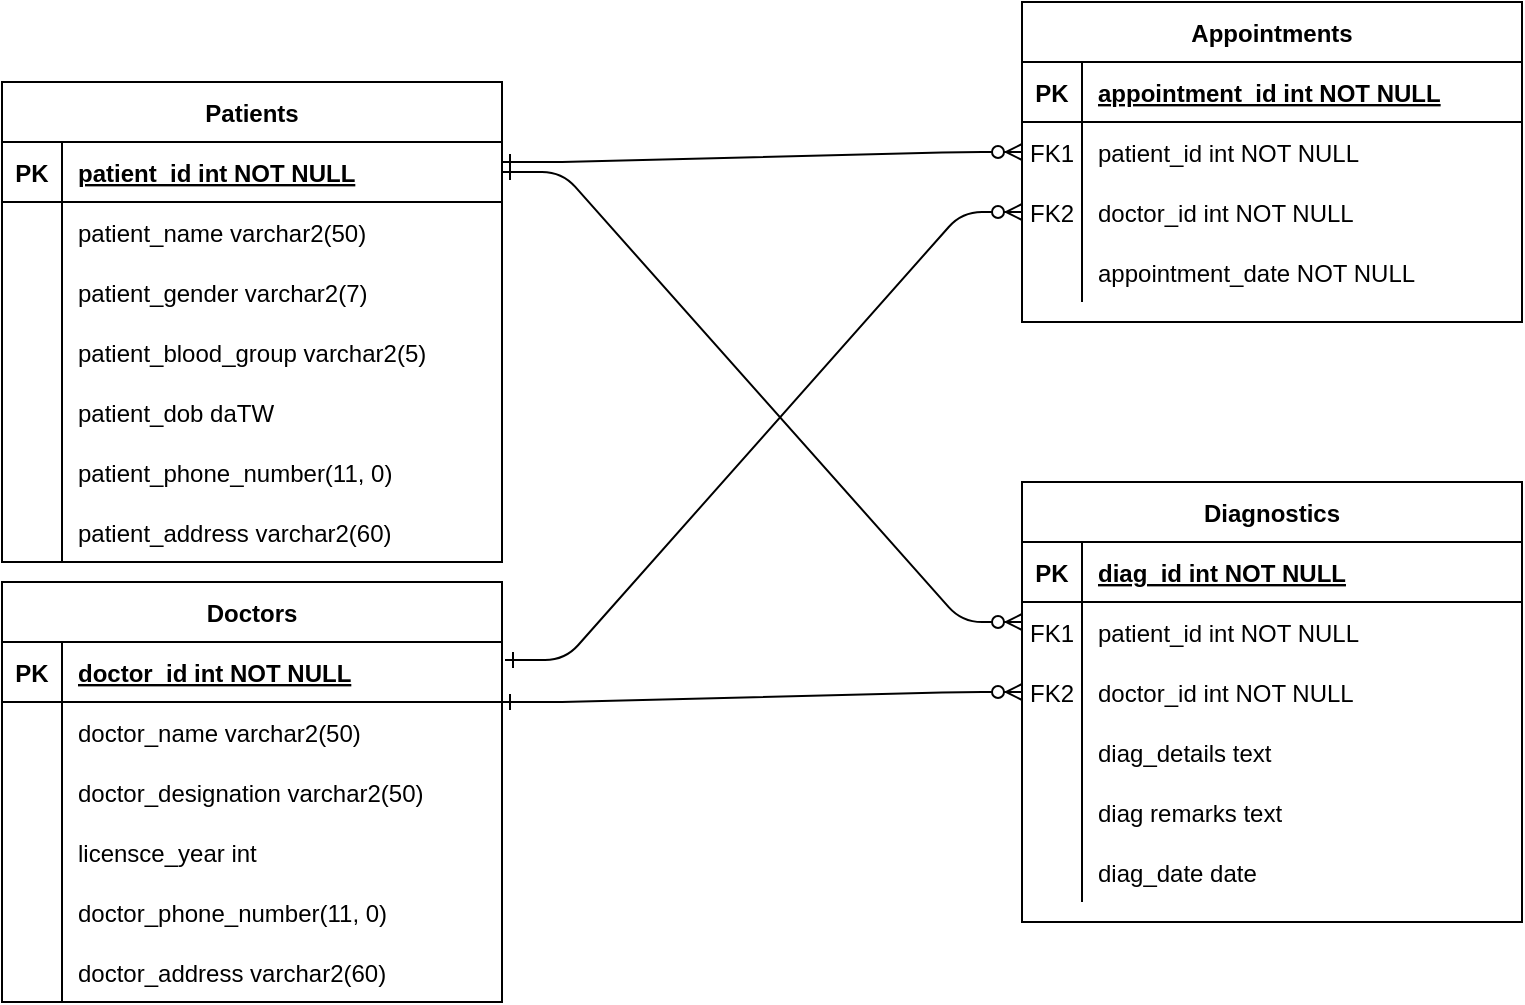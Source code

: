 <mxfile version="15.8.7" type="device"><diagram id="R2lEEEUBdFMjLlhIrx00" name="Page-1"><mxGraphModel dx="1038" dy="689" grid="1" gridSize="10" guides="1" tooltips="1" connect="1" arrows="1" fold="1" page="1" pageScale="1" pageWidth="850" pageHeight="1100" math="0" shadow="0" extFonts="Permanent Marker^https://fonts.googleapis.com/css?family=Permanent+Marker"><root><mxCell id="0"/><mxCell id="1" parent="0"/><mxCell id="C-vyLk0tnHw3VtMMgP7b-2" value="Appointments" style="shape=table;startSize=30;container=1;collapsible=1;childLayout=tableLayout;fixedRows=1;rowLines=0;fontStyle=1;align=center;resizeLast=1;" parent="1" vertex="1"><mxGeometry x="630" y="80" width="250" height="160" as="geometry"/></mxCell><mxCell id="C-vyLk0tnHw3VtMMgP7b-3" value="" style="shape=partialRectangle;collapsible=0;dropTarget=0;pointerEvents=0;fillColor=none;points=[[0,0.5],[1,0.5]];portConstraint=eastwest;top=0;left=0;right=0;bottom=1;" parent="C-vyLk0tnHw3VtMMgP7b-2" vertex="1"><mxGeometry y="30" width="250" height="30" as="geometry"/></mxCell><mxCell id="C-vyLk0tnHw3VtMMgP7b-4" value="PK" style="shape=partialRectangle;overflow=hidden;connectable=0;fillColor=none;top=0;left=0;bottom=0;right=0;fontStyle=1;" parent="C-vyLk0tnHw3VtMMgP7b-3" vertex="1"><mxGeometry width="30" height="30" as="geometry"><mxRectangle width="30" height="30" as="alternateBounds"/></mxGeometry></mxCell><mxCell id="C-vyLk0tnHw3VtMMgP7b-5" value="appointment_id int NOT NULL " style="shape=partialRectangle;overflow=hidden;connectable=0;fillColor=none;top=0;left=0;bottom=0;right=0;align=left;spacingLeft=6;fontStyle=5;" parent="C-vyLk0tnHw3VtMMgP7b-3" vertex="1"><mxGeometry x="30" width="220" height="30" as="geometry"><mxRectangle width="220" height="30" as="alternateBounds"/></mxGeometry></mxCell><mxCell id="C-vyLk0tnHw3VtMMgP7b-6" value="" style="shape=partialRectangle;collapsible=0;dropTarget=0;pointerEvents=0;fillColor=none;points=[[0,0.5],[1,0.5]];portConstraint=eastwest;top=0;left=0;right=0;bottom=0;" parent="C-vyLk0tnHw3VtMMgP7b-2" vertex="1"><mxGeometry y="60" width="250" height="30" as="geometry"/></mxCell><mxCell id="C-vyLk0tnHw3VtMMgP7b-7" value="FK1" style="shape=partialRectangle;overflow=hidden;connectable=0;fillColor=none;top=0;left=0;bottom=0;right=0;" parent="C-vyLk0tnHw3VtMMgP7b-6" vertex="1"><mxGeometry width="30" height="30" as="geometry"><mxRectangle width="30" height="30" as="alternateBounds"/></mxGeometry></mxCell><mxCell id="C-vyLk0tnHw3VtMMgP7b-8" value="patient_id int NOT NULL" style="shape=partialRectangle;overflow=hidden;connectable=0;fillColor=none;top=0;left=0;bottom=0;right=0;align=left;spacingLeft=6;" parent="C-vyLk0tnHw3VtMMgP7b-6" vertex="1"><mxGeometry x="30" width="220" height="30" as="geometry"><mxRectangle width="220" height="30" as="alternateBounds"/></mxGeometry></mxCell><mxCell id="C-vyLk0tnHw3VtMMgP7b-9" value="" style="shape=partialRectangle;collapsible=0;dropTarget=0;pointerEvents=0;fillColor=none;points=[[0,0.5],[1,0.5]];portConstraint=eastwest;top=0;left=0;right=0;bottom=0;" parent="C-vyLk0tnHw3VtMMgP7b-2" vertex="1"><mxGeometry y="90" width="250" height="30" as="geometry"/></mxCell><mxCell id="C-vyLk0tnHw3VtMMgP7b-10" value="FK2" style="shape=partialRectangle;overflow=hidden;connectable=0;fillColor=none;top=0;left=0;bottom=0;right=0;" parent="C-vyLk0tnHw3VtMMgP7b-9" vertex="1"><mxGeometry width="30" height="30" as="geometry"><mxRectangle width="30" height="30" as="alternateBounds"/></mxGeometry></mxCell><mxCell id="C-vyLk0tnHw3VtMMgP7b-11" value="doctor_id int NOT NULL" style="shape=partialRectangle;overflow=hidden;connectable=0;fillColor=none;top=0;left=0;bottom=0;right=0;align=left;spacingLeft=6;" parent="C-vyLk0tnHw3VtMMgP7b-9" vertex="1"><mxGeometry x="30" width="220" height="30" as="geometry"><mxRectangle width="220" height="30" as="alternateBounds"/></mxGeometry></mxCell><mxCell id="tdUqS-O35dDOrf7kRQdv-52" value="" style="shape=partialRectangle;collapsible=0;dropTarget=0;pointerEvents=0;fillColor=none;points=[[0,0.5],[1,0.5]];portConstraint=eastwest;top=0;left=0;right=0;bottom=0;" parent="C-vyLk0tnHw3VtMMgP7b-2" vertex="1"><mxGeometry y="120" width="250" height="30" as="geometry"/></mxCell><mxCell id="tdUqS-O35dDOrf7kRQdv-53" value="" style="shape=partialRectangle;overflow=hidden;connectable=0;fillColor=none;top=0;left=0;bottom=0;right=0;" parent="tdUqS-O35dDOrf7kRQdv-52" vertex="1"><mxGeometry width="30" height="30" as="geometry"><mxRectangle width="30" height="30" as="alternateBounds"/></mxGeometry></mxCell><mxCell id="tdUqS-O35dDOrf7kRQdv-54" value="appointment_date NOT NULL" style="shape=partialRectangle;overflow=hidden;connectable=0;fillColor=none;top=0;left=0;bottom=0;right=0;align=left;spacingLeft=6;" parent="tdUqS-O35dDOrf7kRQdv-52" vertex="1"><mxGeometry x="30" width="220" height="30" as="geometry"><mxRectangle width="220" height="30" as="alternateBounds"/></mxGeometry></mxCell><mxCell id="C-vyLk0tnHw3VtMMgP7b-13" value="Diagnostics" style="shape=table;startSize=30;container=1;collapsible=1;childLayout=tableLayout;fixedRows=1;rowLines=0;fontStyle=1;align=center;resizeLast=1;" parent="1" vertex="1"><mxGeometry x="630" y="320" width="250" height="220" as="geometry"/></mxCell><mxCell id="C-vyLk0tnHw3VtMMgP7b-14" value="" style="shape=partialRectangle;collapsible=0;dropTarget=0;pointerEvents=0;fillColor=none;points=[[0,0.5],[1,0.5]];portConstraint=eastwest;top=0;left=0;right=0;bottom=1;" parent="C-vyLk0tnHw3VtMMgP7b-13" vertex="1"><mxGeometry y="30" width="250" height="30" as="geometry"/></mxCell><mxCell id="C-vyLk0tnHw3VtMMgP7b-15" value="PK" style="shape=partialRectangle;overflow=hidden;connectable=0;fillColor=none;top=0;left=0;bottom=0;right=0;fontStyle=1;" parent="C-vyLk0tnHw3VtMMgP7b-14" vertex="1"><mxGeometry width="30" height="30" as="geometry"><mxRectangle width="30" height="30" as="alternateBounds"/></mxGeometry></mxCell><mxCell id="C-vyLk0tnHw3VtMMgP7b-16" value="diag_id int NOT NULL " style="shape=partialRectangle;overflow=hidden;connectable=0;fillColor=none;top=0;left=0;bottom=0;right=0;align=left;spacingLeft=6;fontStyle=5;" parent="C-vyLk0tnHw3VtMMgP7b-14" vertex="1"><mxGeometry x="30" width="220" height="30" as="geometry"><mxRectangle width="220" height="30" as="alternateBounds"/></mxGeometry></mxCell><mxCell id="C-vyLk0tnHw3VtMMgP7b-17" value="" style="shape=partialRectangle;collapsible=0;dropTarget=0;pointerEvents=0;fillColor=none;points=[[0,0.5],[1,0.5]];portConstraint=eastwest;top=0;left=0;right=0;bottom=0;" parent="C-vyLk0tnHw3VtMMgP7b-13" vertex="1"><mxGeometry y="60" width="250" height="30" as="geometry"/></mxCell><mxCell id="C-vyLk0tnHw3VtMMgP7b-18" value="FK1" style="shape=partialRectangle;overflow=hidden;connectable=0;fillColor=none;top=0;left=0;bottom=0;right=0;" parent="C-vyLk0tnHw3VtMMgP7b-17" vertex="1"><mxGeometry width="30" height="30" as="geometry"><mxRectangle width="30" height="30" as="alternateBounds"/></mxGeometry></mxCell><mxCell id="C-vyLk0tnHw3VtMMgP7b-19" value="patient_id int NOT NULL" style="shape=partialRectangle;overflow=hidden;connectable=0;fillColor=none;top=0;left=0;bottom=0;right=0;align=left;spacingLeft=6;" parent="C-vyLk0tnHw3VtMMgP7b-17" vertex="1"><mxGeometry x="30" width="220" height="30" as="geometry"><mxRectangle width="220" height="30" as="alternateBounds"/></mxGeometry></mxCell><mxCell id="C-vyLk0tnHw3VtMMgP7b-20" value="" style="shape=partialRectangle;collapsible=0;dropTarget=0;pointerEvents=0;fillColor=none;points=[[0,0.5],[1,0.5]];portConstraint=eastwest;top=0;left=0;right=0;bottom=0;" parent="C-vyLk0tnHw3VtMMgP7b-13" vertex="1"><mxGeometry y="90" width="250" height="30" as="geometry"/></mxCell><mxCell id="C-vyLk0tnHw3VtMMgP7b-21" value="FK2" style="shape=partialRectangle;overflow=hidden;connectable=0;fillColor=none;top=0;left=0;bottom=0;right=0;" parent="C-vyLk0tnHw3VtMMgP7b-20" vertex="1"><mxGeometry width="30" height="30" as="geometry"><mxRectangle width="30" height="30" as="alternateBounds"/></mxGeometry></mxCell><mxCell id="C-vyLk0tnHw3VtMMgP7b-22" value="doctor_id int NOT NULL" style="shape=partialRectangle;overflow=hidden;connectable=0;fillColor=none;top=0;left=0;bottom=0;right=0;align=left;spacingLeft=6;" parent="C-vyLk0tnHw3VtMMgP7b-20" vertex="1"><mxGeometry x="30" width="220" height="30" as="geometry"><mxRectangle width="220" height="30" as="alternateBounds"/></mxGeometry></mxCell><mxCell id="tdUqS-O35dDOrf7kRQdv-57" value="" style="shape=partialRectangle;collapsible=0;dropTarget=0;pointerEvents=0;fillColor=none;points=[[0,0.5],[1,0.5]];portConstraint=eastwest;top=0;left=0;right=0;bottom=0;" parent="C-vyLk0tnHw3VtMMgP7b-13" vertex="1"><mxGeometry y="120" width="250" height="30" as="geometry"/></mxCell><mxCell id="tdUqS-O35dDOrf7kRQdv-58" value="" style="shape=partialRectangle;overflow=hidden;connectable=0;fillColor=none;top=0;left=0;bottom=0;right=0;" parent="tdUqS-O35dDOrf7kRQdv-57" vertex="1"><mxGeometry width="30" height="30" as="geometry"><mxRectangle width="30" height="30" as="alternateBounds"/></mxGeometry></mxCell><mxCell id="tdUqS-O35dDOrf7kRQdv-59" value="diag_details text" style="shape=partialRectangle;overflow=hidden;connectable=0;fillColor=none;top=0;left=0;bottom=0;right=0;align=left;spacingLeft=6;" parent="tdUqS-O35dDOrf7kRQdv-57" vertex="1"><mxGeometry x="30" width="220" height="30" as="geometry"><mxRectangle width="220" height="30" as="alternateBounds"/></mxGeometry></mxCell><mxCell id="tdUqS-O35dDOrf7kRQdv-60" value="" style="shape=partialRectangle;collapsible=0;dropTarget=0;pointerEvents=0;fillColor=none;points=[[0,0.5],[1,0.5]];portConstraint=eastwest;top=0;left=0;right=0;bottom=0;" parent="C-vyLk0tnHw3VtMMgP7b-13" vertex="1"><mxGeometry y="150" width="250" height="30" as="geometry"/></mxCell><mxCell id="tdUqS-O35dDOrf7kRQdv-61" value="" style="shape=partialRectangle;overflow=hidden;connectable=0;fillColor=none;top=0;left=0;bottom=0;right=0;" parent="tdUqS-O35dDOrf7kRQdv-60" vertex="1"><mxGeometry width="30" height="30" as="geometry"><mxRectangle width="30" height="30" as="alternateBounds"/></mxGeometry></mxCell><mxCell id="tdUqS-O35dDOrf7kRQdv-62" value="diag remarks text" style="shape=partialRectangle;overflow=hidden;connectable=0;fillColor=none;top=0;left=0;bottom=0;right=0;align=left;spacingLeft=6;" parent="tdUqS-O35dDOrf7kRQdv-60" vertex="1"><mxGeometry x="30" width="220" height="30" as="geometry"><mxRectangle width="220" height="30" as="alternateBounds"/></mxGeometry></mxCell><mxCell id="tdUqS-O35dDOrf7kRQdv-63" value="" style="shape=partialRectangle;collapsible=0;dropTarget=0;pointerEvents=0;fillColor=none;points=[[0,0.5],[1,0.5]];portConstraint=eastwest;top=0;left=0;right=0;bottom=0;" parent="C-vyLk0tnHw3VtMMgP7b-13" vertex="1"><mxGeometry y="180" width="250" height="30" as="geometry"/></mxCell><mxCell id="tdUqS-O35dDOrf7kRQdv-64" value="" style="shape=partialRectangle;overflow=hidden;connectable=0;fillColor=none;top=0;left=0;bottom=0;right=0;" parent="tdUqS-O35dDOrf7kRQdv-63" vertex="1"><mxGeometry width="30" height="30" as="geometry"><mxRectangle width="30" height="30" as="alternateBounds"/></mxGeometry></mxCell><mxCell id="tdUqS-O35dDOrf7kRQdv-65" value="diag_date date" style="shape=partialRectangle;overflow=hidden;connectable=0;fillColor=none;top=0;left=0;bottom=0;right=0;align=left;spacingLeft=6;" parent="tdUqS-O35dDOrf7kRQdv-63" vertex="1"><mxGeometry x="30" width="220" height="30" as="geometry"><mxRectangle width="220" height="30" as="alternateBounds"/></mxGeometry></mxCell><mxCell id="C-vyLk0tnHw3VtMMgP7b-23" value="Patients" style="shape=table;startSize=30;container=1;collapsible=1;childLayout=tableLayout;fixedRows=1;rowLines=0;fontStyle=1;align=center;resizeLast=1;" parent="1" vertex="1"><mxGeometry x="120" y="120" width="250" height="240" as="geometry"/></mxCell><mxCell id="C-vyLk0tnHw3VtMMgP7b-24" value="" style="shape=partialRectangle;collapsible=0;dropTarget=0;pointerEvents=0;fillColor=none;points=[[0,0.5],[1,0.5]];portConstraint=eastwest;top=0;left=0;right=0;bottom=1;" parent="C-vyLk0tnHw3VtMMgP7b-23" vertex="1"><mxGeometry y="30" width="250" height="30" as="geometry"/></mxCell><mxCell id="C-vyLk0tnHw3VtMMgP7b-25" value="PK" style="shape=partialRectangle;overflow=hidden;connectable=0;fillColor=none;top=0;left=0;bottom=0;right=0;fontStyle=1;" parent="C-vyLk0tnHw3VtMMgP7b-24" vertex="1"><mxGeometry width="30.0" height="30" as="geometry"><mxRectangle width="30.0" height="30" as="alternateBounds"/></mxGeometry></mxCell><mxCell id="C-vyLk0tnHw3VtMMgP7b-26" value="patient_id int NOT NULL " style="shape=partialRectangle;overflow=hidden;connectable=0;fillColor=none;top=0;left=0;bottom=0;right=0;align=left;spacingLeft=6;fontStyle=5;" parent="C-vyLk0tnHw3VtMMgP7b-24" vertex="1"><mxGeometry x="30.0" width="220.0" height="30" as="geometry"><mxRectangle width="220.0" height="30" as="alternateBounds"/></mxGeometry></mxCell><mxCell id="C-vyLk0tnHw3VtMMgP7b-27" value="" style="shape=partialRectangle;collapsible=0;dropTarget=0;pointerEvents=0;fillColor=none;points=[[0,0.5],[1,0.5]];portConstraint=eastwest;top=0;left=0;right=0;bottom=0;" parent="C-vyLk0tnHw3VtMMgP7b-23" vertex="1"><mxGeometry y="60" width="250" height="30" as="geometry"/></mxCell><mxCell id="C-vyLk0tnHw3VtMMgP7b-28" value="" style="shape=partialRectangle;overflow=hidden;connectable=0;fillColor=none;top=0;left=0;bottom=0;right=0;" parent="C-vyLk0tnHw3VtMMgP7b-27" vertex="1"><mxGeometry width="30.0" height="30" as="geometry"><mxRectangle width="30.0" height="30" as="alternateBounds"/></mxGeometry></mxCell><mxCell id="C-vyLk0tnHw3VtMMgP7b-29" value="patient_name varchar2(50)" style="shape=partialRectangle;overflow=hidden;connectable=0;fillColor=none;top=0;left=0;bottom=0;right=0;align=left;spacingLeft=6;" parent="C-vyLk0tnHw3VtMMgP7b-27" vertex="1"><mxGeometry x="30.0" width="220.0" height="30" as="geometry"><mxRectangle width="220.0" height="30" as="alternateBounds"/></mxGeometry></mxCell><mxCell id="tdUqS-O35dDOrf7kRQdv-1" value="" style="shape=partialRectangle;collapsible=0;dropTarget=0;pointerEvents=0;fillColor=none;points=[[0,0.5],[1,0.5]];portConstraint=eastwest;top=0;left=0;right=0;bottom=0;" parent="C-vyLk0tnHw3VtMMgP7b-23" vertex="1"><mxGeometry y="90" width="250" height="30" as="geometry"/></mxCell><mxCell id="tdUqS-O35dDOrf7kRQdv-2" value="" style="shape=partialRectangle;overflow=hidden;connectable=0;fillColor=none;top=0;left=0;bottom=0;right=0;" parent="tdUqS-O35dDOrf7kRQdv-1" vertex="1"><mxGeometry width="30.0" height="30" as="geometry"><mxRectangle width="30.0" height="30" as="alternateBounds"/></mxGeometry></mxCell><mxCell id="tdUqS-O35dDOrf7kRQdv-3" value="patient_gender varchar2(7)" style="shape=partialRectangle;overflow=hidden;connectable=0;fillColor=none;top=0;left=0;bottom=0;right=0;align=left;spacingLeft=6;" parent="tdUqS-O35dDOrf7kRQdv-1" vertex="1"><mxGeometry x="30.0" width="220.0" height="30" as="geometry"><mxRectangle width="220.0" height="30" as="alternateBounds"/></mxGeometry></mxCell><mxCell id="tdUqS-O35dDOrf7kRQdv-46" value="" style="shape=partialRectangle;collapsible=0;dropTarget=0;pointerEvents=0;fillColor=none;points=[[0,0.5],[1,0.5]];portConstraint=eastwest;top=0;left=0;right=0;bottom=0;" parent="C-vyLk0tnHw3VtMMgP7b-23" vertex="1"><mxGeometry y="120" width="250" height="30" as="geometry"/></mxCell><mxCell id="tdUqS-O35dDOrf7kRQdv-47" value="" style="shape=partialRectangle;overflow=hidden;connectable=0;fillColor=none;top=0;left=0;bottom=0;right=0;" parent="tdUqS-O35dDOrf7kRQdv-46" vertex="1"><mxGeometry width="30.0" height="30" as="geometry"><mxRectangle width="30.0" height="30" as="alternateBounds"/></mxGeometry></mxCell><mxCell id="tdUqS-O35dDOrf7kRQdv-48" value="patient_blood_group varchar2(5)" style="shape=partialRectangle;overflow=hidden;connectable=0;fillColor=none;top=0;left=0;bottom=0;right=0;align=left;spacingLeft=6;" parent="tdUqS-O35dDOrf7kRQdv-46" vertex="1"><mxGeometry x="30.0" width="220.0" height="30" as="geometry"><mxRectangle width="220.0" height="30" as="alternateBounds"/></mxGeometry></mxCell><mxCell id="tdUqS-O35dDOrf7kRQdv-4" value="" style="shape=partialRectangle;collapsible=0;dropTarget=0;pointerEvents=0;fillColor=none;points=[[0,0.5],[1,0.5]];portConstraint=eastwest;top=0;left=0;right=0;bottom=0;" parent="C-vyLk0tnHw3VtMMgP7b-23" vertex="1"><mxGeometry y="150" width="250" height="30" as="geometry"/></mxCell><mxCell id="tdUqS-O35dDOrf7kRQdv-5" value="" style="shape=partialRectangle;overflow=hidden;connectable=0;fillColor=none;top=0;left=0;bottom=0;right=0;" parent="tdUqS-O35dDOrf7kRQdv-4" vertex="1"><mxGeometry width="30.0" height="30" as="geometry"><mxRectangle width="30.0" height="30" as="alternateBounds"/></mxGeometry></mxCell><mxCell id="tdUqS-O35dDOrf7kRQdv-6" value="patient_dob daTW" style="shape=partialRectangle;overflow=hidden;connectable=0;fillColor=none;top=0;left=0;bottom=0;right=0;align=left;spacingLeft=6;" parent="tdUqS-O35dDOrf7kRQdv-4" vertex="1"><mxGeometry x="30.0" width="220.0" height="30" as="geometry"><mxRectangle width="220.0" height="30" as="alternateBounds"/></mxGeometry></mxCell><mxCell id="tdUqS-O35dDOrf7kRQdv-16" value="" style="shape=partialRectangle;collapsible=0;dropTarget=0;pointerEvents=0;fillColor=none;points=[[0,0.5],[1,0.5]];portConstraint=eastwest;top=0;left=0;right=0;bottom=0;" parent="C-vyLk0tnHw3VtMMgP7b-23" vertex="1"><mxGeometry y="180" width="250" height="30" as="geometry"/></mxCell><mxCell id="tdUqS-O35dDOrf7kRQdv-17" value="" style="shape=partialRectangle;overflow=hidden;connectable=0;fillColor=none;top=0;left=0;bottom=0;right=0;" parent="tdUqS-O35dDOrf7kRQdv-16" vertex="1"><mxGeometry width="30.0" height="30" as="geometry"><mxRectangle width="30.0" height="30" as="alternateBounds"/></mxGeometry></mxCell><mxCell id="tdUqS-O35dDOrf7kRQdv-18" value="patient_phone_number(11, 0)" style="shape=partialRectangle;overflow=hidden;connectable=0;fillColor=none;top=0;left=0;bottom=0;right=0;align=left;spacingLeft=6;" parent="tdUqS-O35dDOrf7kRQdv-16" vertex="1"><mxGeometry x="30.0" width="220.0" height="30" as="geometry"><mxRectangle width="220.0" height="30" as="alternateBounds"/></mxGeometry></mxCell><mxCell id="tdUqS-O35dDOrf7kRQdv-40" value="" style="shape=partialRectangle;collapsible=0;dropTarget=0;pointerEvents=0;fillColor=none;points=[[0,0.5],[1,0.5]];portConstraint=eastwest;top=0;left=0;right=0;bottom=0;" parent="C-vyLk0tnHw3VtMMgP7b-23" vertex="1"><mxGeometry y="210" width="250" height="30" as="geometry"/></mxCell><mxCell id="tdUqS-O35dDOrf7kRQdv-41" value="" style="shape=partialRectangle;overflow=hidden;connectable=0;fillColor=none;top=0;left=0;bottom=0;right=0;" parent="tdUqS-O35dDOrf7kRQdv-40" vertex="1"><mxGeometry width="30.0" height="30" as="geometry"><mxRectangle width="30.0" height="30" as="alternateBounds"/></mxGeometry></mxCell><mxCell id="tdUqS-O35dDOrf7kRQdv-42" value="patient_address varchar2(60)" style="shape=partialRectangle;overflow=hidden;connectable=0;fillColor=none;top=0;left=0;bottom=0;right=0;align=left;spacingLeft=6;" parent="tdUqS-O35dDOrf7kRQdv-40" vertex="1"><mxGeometry x="30.0" width="220.0" height="30" as="geometry"><mxRectangle width="220.0" height="30" as="alternateBounds"/></mxGeometry></mxCell><mxCell id="tdUqS-O35dDOrf7kRQdv-19" value="" style="edgeStyle=entityRelationEdgeStyle;endArrow=ERzeroToMany;startArrow=ERone;endFill=1;startFill=0;entryX=0;entryY=0.5;entryDx=0;entryDy=0;" parent="1" target="C-vyLk0tnHw3VtMMgP7b-6" edge="1"><mxGeometry width="100" height="100" relative="1" as="geometry"><mxPoint x="370" y="160" as="sourcePoint"/><mxPoint x="450" y="190" as="targetPoint"/></mxGeometry></mxCell><mxCell id="tdUqS-O35dDOrf7kRQdv-21" value="Doctors" style="shape=table;startSize=30;container=1;collapsible=1;childLayout=tableLayout;fixedRows=1;rowLines=0;fontStyle=1;align=center;resizeLast=1;" parent="1" vertex="1"><mxGeometry x="120" y="370" width="250" height="210" as="geometry"/></mxCell><mxCell id="tdUqS-O35dDOrf7kRQdv-22" value="" style="shape=partialRectangle;collapsible=0;dropTarget=0;pointerEvents=0;fillColor=none;points=[[0,0.5],[1,0.5]];portConstraint=eastwest;top=0;left=0;right=0;bottom=1;" parent="tdUqS-O35dDOrf7kRQdv-21" vertex="1"><mxGeometry y="30" width="250" height="30" as="geometry"/></mxCell><mxCell id="tdUqS-O35dDOrf7kRQdv-23" value="PK" style="shape=partialRectangle;overflow=hidden;connectable=0;fillColor=none;top=0;left=0;bottom=0;right=0;fontStyle=1;" parent="tdUqS-O35dDOrf7kRQdv-22" vertex="1"><mxGeometry width="30.0" height="30" as="geometry"><mxRectangle width="30.0" height="30" as="alternateBounds"/></mxGeometry></mxCell><mxCell id="tdUqS-O35dDOrf7kRQdv-24" value="doctor_id int NOT NULL " style="shape=partialRectangle;overflow=hidden;connectable=0;fillColor=none;top=0;left=0;bottom=0;right=0;align=left;spacingLeft=6;fontStyle=5;" parent="tdUqS-O35dDOrf7kRQdv-22" vertex="1"><mxGeometry x="30.0" width="220.0" height="30" as="geometry"><mxRectangle width="220.0" height="30" as="alternateBounds"/></mxGeometry></mxCell><mxCell id="tdUqS-O35dDOrf7kRQdv-25" value="" style="shape=partialRectangle;collapsible=0;dropTarget=0;pointerEvents=0;fillColor=none;points=[[0,0.5],[1,0.5]];portConstraint=eastwest;top=0;left=0;right=0;bottom=0;" parent="tdUqS-O35dDOrf7kRQdv-21" vertex="1"><mxGeometry y="60" width="250" height="30" as="geometry"/></mxCell><mxCell id="tdUqS-O35dDOrf7kRQdv-26" value="" style="shape=partialRectangle;overflow=hidden;connectable=0;fillColor=none;top=0;left=0;bottom=0;right=0;" parent="tdUqS-O35dDOrf7kRQdv-25" vertex="1"><mxGeometry width="30.0" height="30" as="geometry"><mxRectangle width="30.0" height="30" as="alternateBounds"/></mxGeometry></mxCell><mxCell id="tdUqS-O35dDOrf7kRQdv-27" value="doctor_name varchar2(50)" style="shape=partialRectangle;overflow=hidden;connectable=0;fillColor=none;top=0;left=0;bottom=0;right=0;align=left;spacingLeft=6;" parent="tdUqS-O35dDOrf7kRQdv-25" vertex="1"><mxGeometry x="30.0" width="220.0" height="30" as="geometry"><mxRectangle width="220.0" height="30" as="alternateBounds"/></mxGeometry></mxCell><mxCell id="tdUqS-O35dDOrf7kRQdv-28" value="" style="shape=partialRectangle;collapsible=0;dropTarget=0;pointerEvents=0;fillColor=none;points=[[0,0.5],[1,0.5]];portConstraint=eastwest;top=0;left=0;right=0;bottom=0;" parent="tdUqS-O35dDOrf7kRQdv-21" vertex="1"><mxGeometry y="90" width="250" height="30" as="geometry"/></mxCell><mxCell id="tdUqS-O35dDOrf7kRQdv-29" value="" style="shape=partialRectangle;overflow=hidden;connectable=0;fillColor=none;top=0;left=0;bottom=0;right=0;" parent="tdUqS-O35dDOrf7kRQdv-28" vertex="1"><mxGeometry width="30.0" height="30" as="geometry"><mxRectangle width="30.0" height="30" as="alternateBounds"/></mxGeometry></mxCell><mxCell id="tdUqS-O35dDOrf7kRQdv-30" value="doctor_designation varchar2(50)" style="shape=partialRectangle;overflow=hidden;connectable=0;fillColor=none;top=0;left=0;bottom=0;right=0;align=left;spacingLeft=6;" parent="tdUqS-O35dDOrf7kRQdv-28" vertex="1"><mxGeometry x="30.0" width="220.0" height="30" as="geometry"><mxRectangle width="220.0" height="30" as="alternateBounds"/></mxGeometry></mxCell><mxCell id="tdUqS-O35dDOrf7kRQdv-31" value="" style="shape=partialRectangle;collapsible=0;dropTarget=0;pointerEvents=0;fillColor=none;points=[[0,0.5],[1,0.5]];portConstraint=eastwest;top=0;left=0;right=0;bottom=0;" parent="tdUqS-O35dDOrf7kRQdv-21" vertex="1"><mxGeometry y="120" width="250" height="30" as="geometry"/></mxCell><mxCell id="tdUqS-O35dDOrf7kRQdv-32" value="" style="shape=partialRectangle;overflow=hidden;connectable=0;fillColor=none;top=0;left=0;bottom=0;right=0;" parent="tdUqS-O35dDOrf7kRQdv-31" vertex="1"><mxGeometry width="30.0" height="30" as="geometry"><mxRectangle width="30.0" height="30" as="alternateBounds"/></mxGeometry></mxCell><mxCell id="tdUqS-O35dDOrf7kRQdv-33" value="licensce_year int" style="shape=partialRectangle;overflow=hidden;connectable=0;fillColor=none;top=0;left=0;bottom=0;right=0;align=left;spacingLeft=6;" parent="tdUqS-O35dDOrf7kRQdv-31" vertex="1"><mxGeometry x="30.0" width="220.0" height="30" as="geometry"><mxRectangle width="220.0" height="30" as="alternateBounds"/></mxGeometry></mxCell><mxCell id="tdUqS-O35dDOrf7kRQdv-34" value="" style="shape=partialRectangle;collapsible=0;dropTarget=0;pointerEvents=0;fillColor=none;points=[[0,0.5],[1,0.5]];portConstraint=eastwest;top=0;left=0;right=0;bottom=0;" parent="tdUqS-O35dDOrf7kRQdv-21" vertex="1"><mxGeometry y="150" width="250" height="30" as="geometry"/></mxCell><mxCell id="tdUqS-O35dDOrf7kRQdv-35" value="" style="shape=partialRectangle;overflow=hidden;connectable=0;fillColor=none;top=0;left=0;bottom=0;right=0;" parent="tdUqS-O35dDOrf7kRQdv-34" vertex="1"><mxGeometry width="30.0" height="30" as="geometry"><mxRectangle width="30.0" height="30" as="alternateBounds"/></mxGeometry></mxCell><mxCell id="tdUqS-O35dDOrf7kRQdv-36" value="doctor_phone_number(11, 0)" style="shape=partialRectangle;overflow=hidden;connectable=0;fillColor=none;top=0;left=0;bottom=0;right=0;align=left;spacingLeft=6;" parent="tdUqS-O35dDOrf7kRQdv-34" vertex="1"><mxGeometry x="30.0" width="220.0" height="30" as="geometry"><mxRectangle width="220.0" height="30" as="alternateBounds"/></mxGeometry></mxCell><mxCell id="tdUqS-O35dDOrf7kRQdv-37" value="" style="shape=partialRectangle;collapsible=0;dropTarget=0;pointerEvents=0;fillColor=none;points=[[0,0.5],[1,0.5]];portConstraint=eastwest;top=0;left=0;right=0;bottom=0;" parent="tdUqS-O35dDOrf7kRQdv-21" vertex="1"><mxGeometry y="180" width="250" height="30" as="geometry"/></mxCell><mxCell id="tdUqS-O35dDOrf7kRQdv-38" value="" style="shape=partialRectangle;overflow=hidden;connectable=0;fillColor=none;top=0;left=0;bottom=0;right=0;" parent="tdUqS-O35dDOrf7kRQdv-37" vertex="1"><mxGeometry width="30.0" height="30" as="geometry"><mxRectangle width="30.0" height="30" as="alternateBounds"/></mxGeometry></mxCell><mxCell id="tdUqS-O35dDOrf7kRQdv-39" value="doctor_address varchar2(60)" style="shape=partialRectangle;overflow=hidden;connectable=0;fillColor=none;top=0;left=0;bottom=0;right=0;align=left;spacingLeft=6;" parent="tdUqS-O35dDOrf7kRQdv-37" vertex="1"><mxGeometry x="30.0" width="220.0" height="30" as="geometry"><mxRectangle width="220.0" height="30" as="alternateBounds"/></mxGeometry></mxCell><mxCell id="tdUqS-O35dDOrf7kRQdv-56" value="" style="edgeStyle=entityRelationEdgeStyle;endArrow=ERzeroToMany;startArrow=ERone;endFill=1;startFill=0;entryX=0;entryY=0.5;entryDx=0;entryDy=0;exitX=1.006;exitY=0.3;exitDx=0;exitDy=0;exitPerimeter=0;" parent="1" source="tdUqS-O35dDOrf7kRQdv-22" target="C-vyLk0tnHw3VtMMgP7b-9" edge="1"><mxGeometry width="100" height="100" relative="1" as="geometry"><mxPoint x="369.75" y="420" as="sourcePoint"/><mxPoint x="480" y="411.07" as="targetPoint"/></mxGeometry></mxCell><mxCell id="tdUqS-O35dDOrf7kRQdv-70" value="" style="edgeStyle=entityRelationEdgeStyle;endArrow=ERzeroToMany;startArrow=ERone;endFill=1;startFill=0;entryX=0;entryY=0.5;entryDx=0;entryDy=0;" parent="1" target="C-vyLk0tnHw3VtMMgP7b-20" edge="1"><mxGeometry width="100" height="100" relative="1" as="geometry"><mxPoint x="370" y="430" as="sourcePoint"/><mxPoint x="630.25" y="195" as="targetPoint"/></mxGeometry></mxCell><mxCell id="tdUqS-O35dDOrf7kRQdv-71" value="" style="edgeStyle=entityRelationEdgeStyle;endArrow=ERzeroToMany;startArrow=ERone;endFill=1;startFill=0;entryX=0;entryY=0.5;entryDx=0;entryDy=0;exitX=1;exitY=0.5;exitDx=0;exitDy=0;" parent="1" source="C-vyLk0tnHw3VtMMgP7b-24" edge="1"><mxGeometry width="100" height="100" relative="1" as="geometry"><mxPoint x="370" y="395" as="sourcePoint"/><mxPoint x="630" y="390" as="targetPoint"/></mxGeometry></mxCell></root></mxGraphModel></diagram></mxfile>